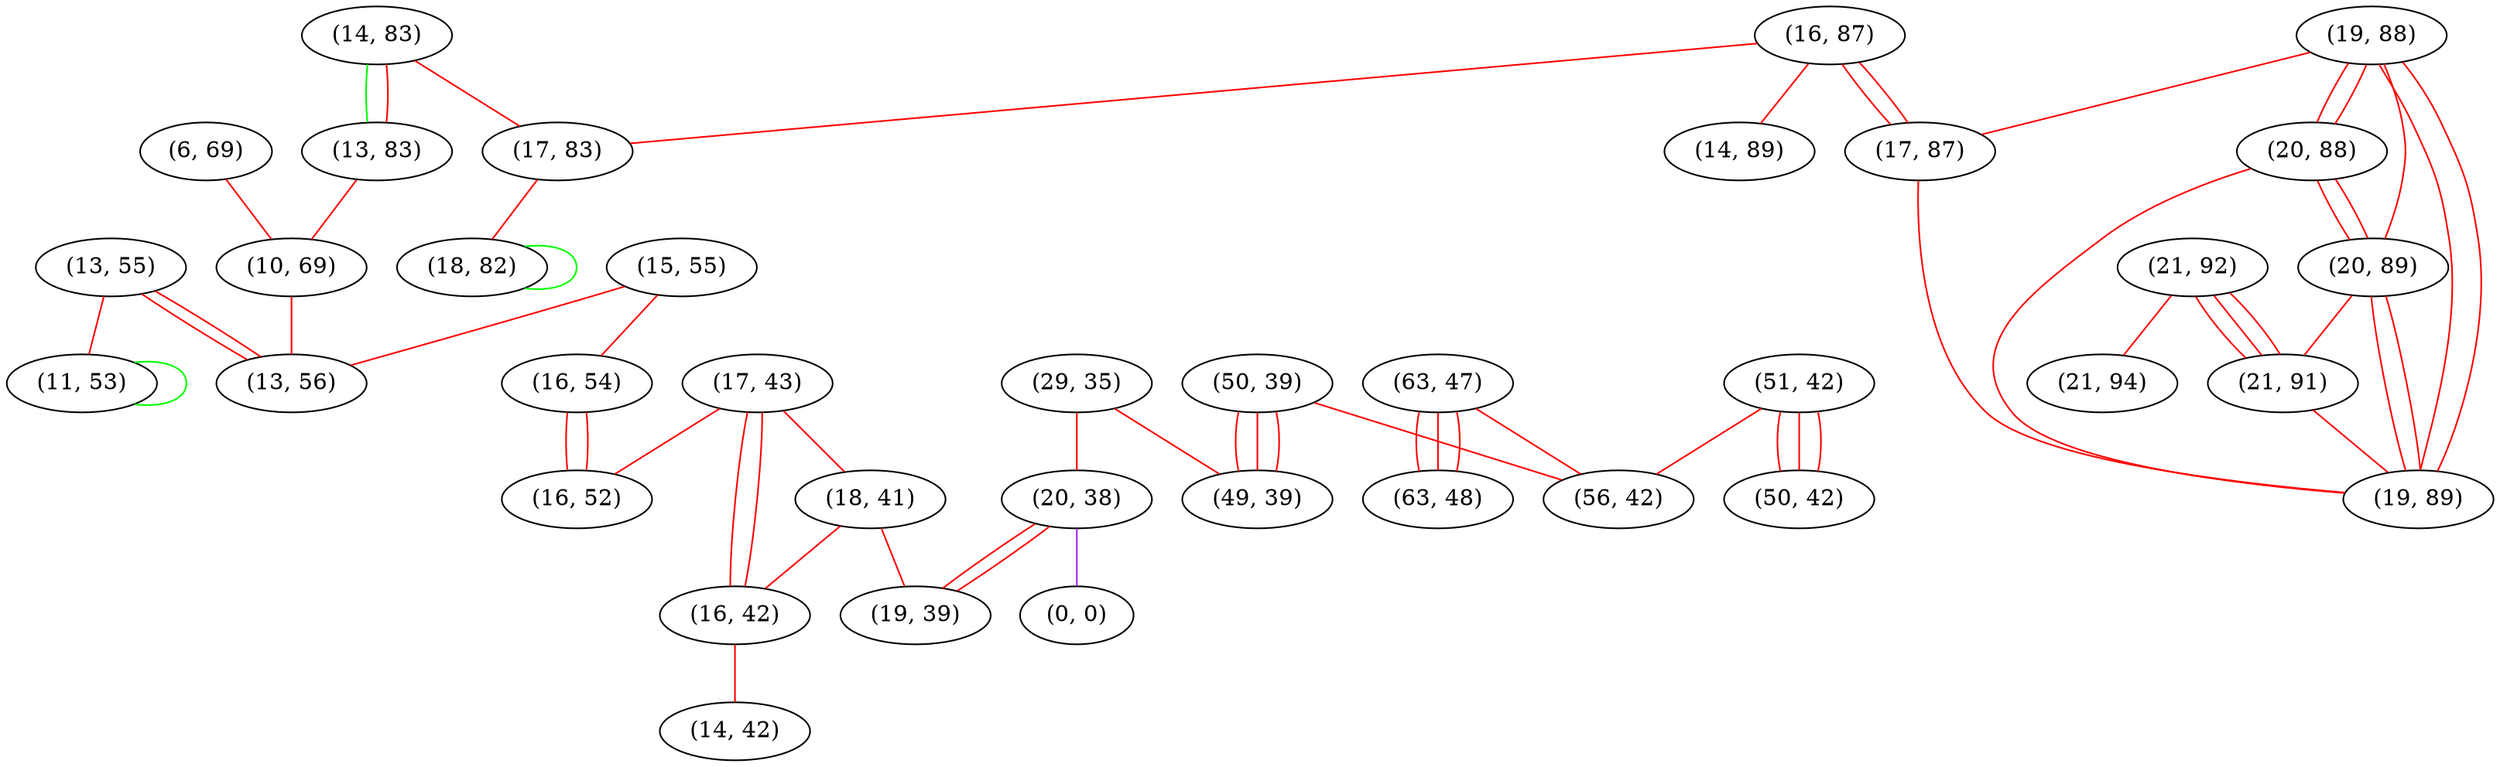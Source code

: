 graph "" {
"(13, 55)";
"(29, 35)";
"(15, 55)";
"(14, 83)";
"(17, 43)";
"(63, 47)";
"(16, 87)";
"(19, 88)";
"(16, 54)";
"(17, 83)";
"(20, 38)";
"(18, 41)";
"(13, 83)";
"(6, 69)";
"(16, 42)";
"(10, 69)";
"(14, 42)";
"(20, 88)";
"(14, 89)";
"(63, 48)";
"(50, 39)";
"(18, 82)";
"(51, 42)";
"(50, 42)";
"(0, 0)";
"(20, 89)";
"(49, 39)";
"(19, 39)";
"(21, 92)";
"(17, 87)";
"(16, 52)";
"(21, 94)";
"(13, 56)";
"(21, 91)";
"(19, 89)";
"(11, 53)";
"(56, 42)";
"(13, 55)" -- "(13, 56)"  [color=red, key=0, weight=1];
"(13, 55)" -- "(13, 56)"  [color=red, key=1, weight=1];
"(13, 55)" -- "(11, 53)"  [color=red, key=0, weight=1];
"(29, 35)" -- "(20, 38)"  [color=red, key=0, weight=1];
"(29, 35)" -- "(49, 39)"  [color=red, key=0, weight=1];
"(15, 55)" -- "(16, 54)"  [color=red, key=0, weight=1];
"(15, 55)" -- "(13, 56)"  [color=red, key=0, weight=1];
"(14, 83)" -- "(17, 83)"  [color=red, key=0, weight=1];
"(14, 83)" -- "(13, 83)"  [color=green, key=0, weight=2];
"(14, 83)" -- "(13, 83)"  [color=red, key=1, weight=1];
"(17, 43)" -- "(16, 42)"  [color=red, key=0, weight=1];
"(17, 43)" -- "(16, 42)"  [color=red, key=1, weight=1];
"(17, 43)" -- "(18, 41)"  [color=red, key=0, weight=1];
"(17, 43)" -- "(16, 52)"  [color=red, key=0, weight=1];
"(63, 47)" -- "(63, 48)"  [color=red, key=0, weight=1];
"(63, 47)" -- "(63, 48)"  [color=red, key=1, weight=1];
"(63, 47)" -- "(63, 48)"  [color=red, key=2, weight=1];
"(63, 47)" -- "(56, 42)"  [color=red, key=0, weight=1];
"(16, 87)" -- "(14, 89)"  [color=red, key=0, weight=1];
"(16, 87)" -- "(17, 83)"  [color=red, key=0, weight=1];
"(16, 87)" -- "(17, 87)"  [color=red, key=0, weight=1];
"(16, 87)" -- "(17, 87)"  [color=red, key=1, weight=1];
"(19, 88)" -- "(20, 88)"  [color=red, key=0, weight=1];
"(19, 88)" -- "(20, 88)"  [color=red, key=1, weight=1];
"(19, 88)" -- "(19, 89)"  [color=red, key=0, weight=1];
"(19, 88)" -- "(19, 89)"  [color=red, key=1, weight=1];
"(19, 88)" -- "(20, 89)"  [color=red, key=0, weight=1];
"(19, 88)" -- "(17, 87)"  [color=red, key=0, weight=1];
"(16, 54)" -- "(16, 52)"  [color=red, key=0, weight=1];
"(16, 54)" -- "(16, 52)"  [color=red, key=1, weight=1];
"(17, 83)" -- "(18, 82)"  [color=red, key=0, weight=1];
"(20, 38)" -- "(19, 39)"  [color=red, key=0, weight=1];
"(20, 38)" -- "(19, 39)"  [color=red, key=1, weight=1];
"(20, 38)" -- "(0, 0)"  [color=purple, key=0, weight=4];
"(18, 41)" -- "(19, 39)"  [color=red, key=0, weight=1];
"(18, 41)" -- "(16, 42)"  [color=red, key=0, weight=1];
"(13, 83)" -- "(10, 69)"  [color=red, key=0, weight=1];
"(6, 69)" -- "(10, 69)"  [color=red, key=0, weight=1];
"(16, 42)" -- "(14, 42)"  [color=red, key=0, weight=1];
"(10, 69)" -- "(13, 56)"  [color=red, key=0, weight=1];
"(20, 88)" -- "(19, 89)"  [color=red, key=0, weight=1];
"(20, 88)" -- "(20, 89)"  [color=red, key=0, weight=1];
"(20, 88)" -- "(20, 89)"  [color=red, key=1, weight=1];
"(50, 39)" -- "(56, 42)"  [color=red, key=0, weight=1];
"(50, 39)" -- "(49, 39)"  [color=red, key=0, weight=1];
"(50, 39)" -- "(49, 39)"  [color=red, key=1, weight=1];
"(50, 39)" -- "(49, 39)"  [color=red, key=2, weight=1];
"(18, 82)" -- "(18, 82)"  [color=green, key=0, weight=2];
"(51, 42)" -- "(56, 42)"  [color=red, key=0, weight=1];
"(51, 42)" -- "(50, 42)"  [color=red, key=0, weight=1];
"(51, 42)" -- "(50, 42)"  [color=red, key=1, weight=1];
"(51, 42)" -- "(50, 42)"  [color=red, key=2, weight=1];
"(20, 89)" -- "(19, 89)"  [color=red, key=0, weight=1];
"(20, 89)" -- "(19, 89)"  [color=red, key=1, weight=1];
"(20, 89)" -- "(21, 91)"  [color=red, key=0, weight=1];
"(21, 92)" -- "(21, 94)"  [color=red, key=0, weight=1];
"(21, 92)" -- "(21, 91)"  [color=red, key=0, weight=1];
"(21, 92)" -- "(21, 91)"  [color=red, key=1, weight=1];
"(21, 92)" -- "(21, 91)"  [color=red, key=2, weight=1];
"(17, 87)" -- "(19, 89)"  [color=red, key=0, weight=1];
"(21, 91)" -- "(19, 89)"  [color=red, key=0, weight=1];
"(11, 53)" -- "(11, 53)"  [color=green, key=0, weight=2];
}
